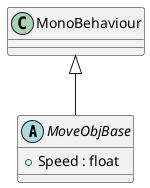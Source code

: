 @startuml
abstract class MoveObjBase {
    + Speed : float
}
MonoBehaviour <|-- MoveObjBase
@enduml
